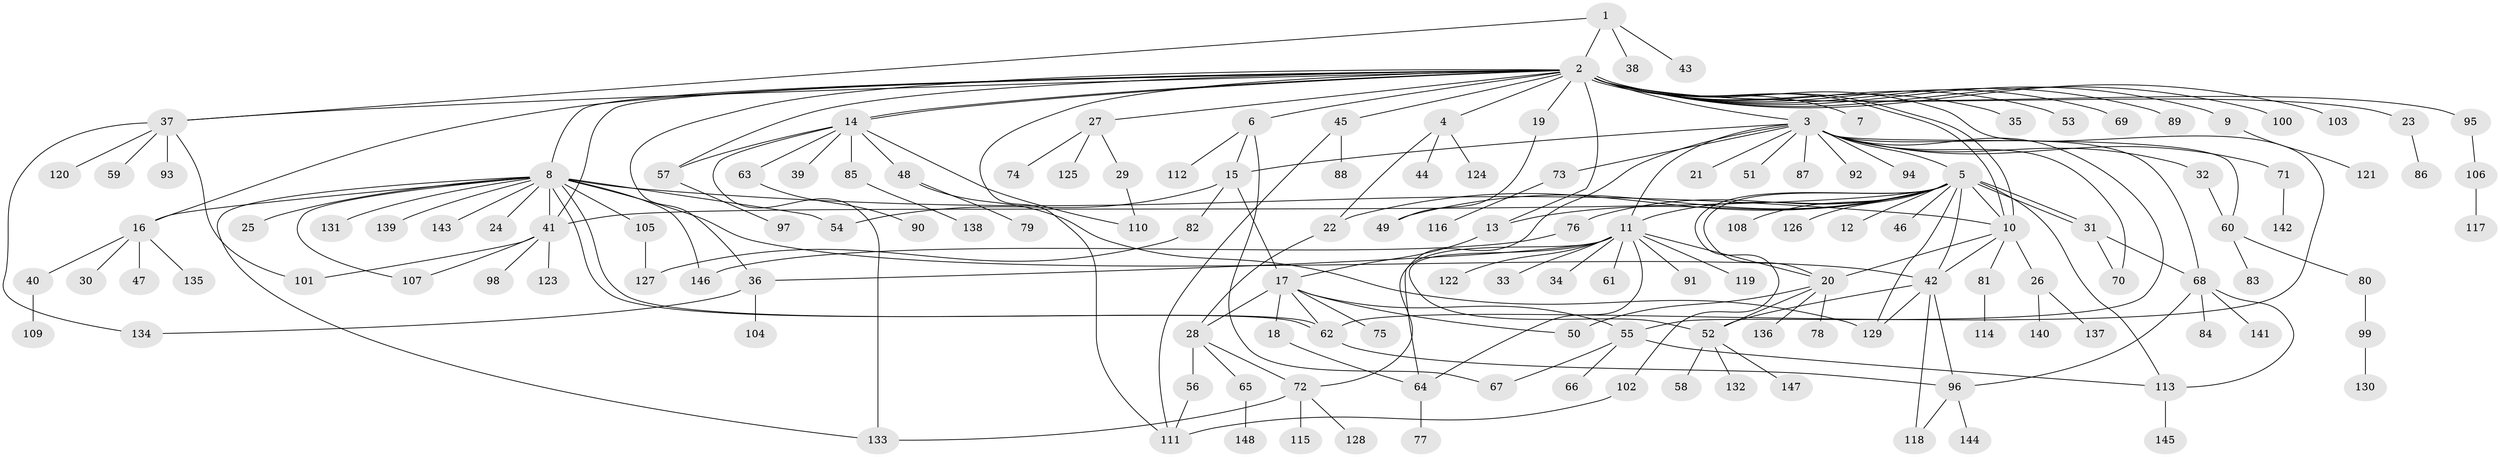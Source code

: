 // coarse degree distribution, {3: 0.05084745762711865, 27: 0.00847457627118644, 16: 0.00847457627118644, 4: 0.059322033898305086, 20: 0.00847457627118644, 7: 0.01694915254237288, 1: 0.5338983050847458, 14: 0.01694915254237288, 2: 0.211864406779661, 11: 0.01694915254237288, 9: 0.00847457627118644, 5: 0.0423728813559322, 6: 0.01694915254237288}
// Generated by graph-tools (version 1.1) at 2025/23/03/03/25 07:23:50]
// undirected, 148 vertices, 202 edges
graph export_dot {
graph [start="1"]
  node [color=gray90,style=filled];
  1;
  2;
  3;
  4;
  5;
  6;
  7;
  8;
  9;
  10;
  11;
  12;
  13;
  14;
  15;
  16;
  17;
  18;
  19;
  20;
  21;
  22;
  23;
  24;
  25;
  26;
  27;
  28;
  29;
  30;
  31;
  32;
  33;
  34;
  35;
  36;
  37;
  38;
  39;
  40;
  41;
  42;
  43;
  44;
  45;
  46;
  47;
  48;
  49;
  50;
  51;
  52;
  53;
  54;
  55;
  56;
  57;
  58;
  59;
  60;
  61;
  62;
  63;
  64;
  65;
  66;
  67;
  68;
  69;
  70;
  71;
  72;
  73;
  74;
  75;
  76;
  77;
  78;
  79;
  80;
  81;
  82;
  83;
  84;
  85;
  86;
  87;
  88;
  89;
  90;
  91;
  92;
  93;
  94;
  95;
  96;
  97;
  98;
  99;
  100;
  101;
  102;
  103;
  104;
  105;
  106;
  107;
  108;
  109;
  110;
  111;
  112;
  113;
  114;
  115;
  116;
  117;
  118;
  119;
  120;
  121;
  122;
  123;
  124;
  125;
  126;
  127;
  128;
  129;
  130;
  131;
  132;
  133;
  134;
  135;
  136;
  137;
  138;
  139;
  140;
  141;
  142;
  143;
  144;
  145;
  146;
  147;
  148;
  1 -- 2;
  1 -- 37;
  1 -- 38;
  1 -- 43;
  2 -- 3;
  2 -- 4;
  2 -- 6;
  2 -- 7;
  2 -- 8;
  2 -- 9;
  2 -- 10;
  2 -- 10;
  2 -- 13;
  2 -- 14;
  2 -- 14;
  2 -- 16;
  2 -- 19;
  2 -- 23;
  2 -- 27;
  2 -- 35;
  2 -- 36;
  2 -- 37;
  2 -- 41;
  2 -- 45;
  2 -- 53;
  2 -- 57;
  2 -- 62;
  2 -- 69;
  2 -- 89;
  2 -- 95;
  2 -- 100;
  2 -- 103;
  2 -- 111;
  3 -- 5;
  3 -- 11;
  3 -- 15;
  3 -- 21;
  3 -- 32;
  3 -- 51;
  3 -- 55;
  3 -- 60;
  3 -- 64;
  3 -- 68;
  3 -- 70;
  3 -- 71;
  3 -- 73;
  3 -- 87;
  3 -- 92;
  3 -- 94;
  4 -- 22;
  4 -- 44;
  4 -- 124;
  5 -- 10;
  5 -- 11;
  5 -- 12;
  5 -- 13;
  5 -- 20;
  5 -- 22;
  5 -- 31;
  5 -- 31;
  5 -- 41;
  5 -- 42;
  5 -- 46;
  5 -- 49;
  5 -- 76;
  5 -- 102;
  5 -- 108;
  5 -- 113;
  5 -- 126;
  5 -- 129;
  6 -- 15;
  6 -- 67;
  6 -- 112;
  8 -- 10;
  8 -- 16;
  8 -- 24;
  8 -- 25;
  8 -- 41;
  8 -- 42;
  8 -- 54;
  8 -- 62;
  8 -- 62;
  8 -- 105;
  8 -- 107;
  8 -- 131;
  8 -- 133;
  8 -- 139;
  8 -- 143;
  8 -- 146;
  9 -- 121;
  10 -- 20;
  10 -- 26;
  10 -- 42;
  10 -- 81;
  11 -- 20;
  11 -- 33;
  11 -- 34;
  11 -- 36;
  11 -- 52;
  11 -- 61;
  11 -- 64;
  11 -- 72;
  11 -- 91;
  11 -- 119;
  11 -- 122;
  13 -- 17;
  14 -- 39;
  14 -- 48;
  14 -- 57;
  14 -- 63;
  14 -- 85;
  14 -- 110;
  14 -- 133;
  15 -- 17;
  15 -- 54;
  15 -- 82;
  16 -- 30;
  16 -- 40;
  16 -- 47;
  16 -- 135;
  17 -- 18;
  17 -- 28;
  17 -- 50;
  17 -- 55;
  17 -- 62;
  17 -- 75;
  18 -- 64;
  19 -- 49;
  20 -- 50;
  20 -- 52;
  20 -- 78;
  20 -- 136;
  22 -- 28;
  23 -- 86;
  26 -- 137;
  26 -- 140;
  27 -- 29;
  27 -- 74;
  27 -- 125;
  28 -- 56;
  28 -- 65;
  28 -- 72;
  29 -- 110;
  31 -- 68;
  31 -- 70;
  32 -- 60;
  36 -- 104;
  36 -- 134;
  37 -- 59;
  37 -- 93;
  37 -- 101;
  37 -- 120;
  37 -- 134;
  40 -- 109;
  41 -- 98;
  41 -- 101;
  41 -- 107;
  41 -- 123;
  42 -- 52;
  42 -- 96;
  42 -- 118;
  42 -- 129;
  45 -- 88;
  45 -- 111;
  48 -- 79;
  48 -- 129;
  52 -- 58;
  52 -- 132;
  52 -- 147;
  55 -- 66;
  55 -- 67;
  55 -- 113;
  56 -- 111;
  57 -- 97;
  60 -- 80;
  60 -- 83;
  62 -- 96;
  63 -- 90;
  64 -- 77;
  65 -- 148;
  68 -- 84;
  68 -- 96;
  68 -- 113;
  68 -- 141;
  71 -- 142;
  72 -- 115;
  72 -- 128;
  72 -- 133;
  73 -- 116;
  76 -- 146;
  80 -- 99;
  81 -- 114;
  82 -- 127;
  85 -- 138;
  95 -- 106;
  96 -- 118;
  96 -- 144;
  99 -- 130;
  102 -- 111;
  105 -- 127;
  106 -- 117;
  113 -- 145;
}
